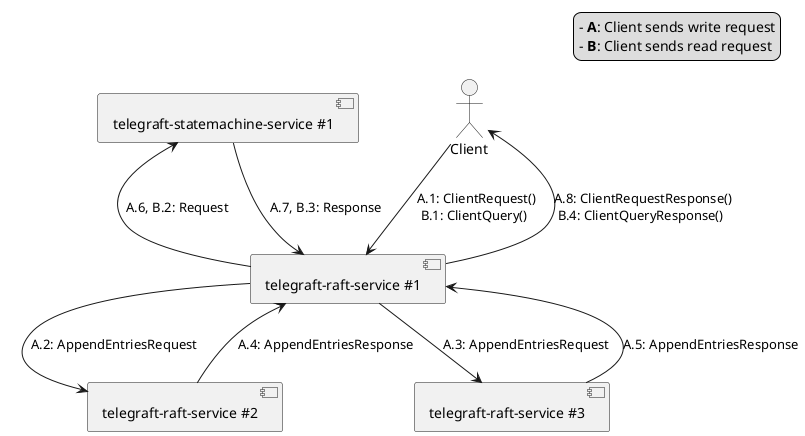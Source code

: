 @startuml raftClientProto

skinparam defaultTextAlignment left
legend top right
- **A**: Client sends write request
- **B**: Client sends read request
endlegend

component "telegraft-raft-service #1" as raft1
component "telegraft-raft-service #2" as raft2
component "telegraft-raft-service #3" as raft3

component "telegraft-statemachine-service #1" as sm
actor Client as c

c --> raft1: A.1: ClientRequest() \n B.1: ClientQuery()
c <-- raft1: A.8: ClientRequestResponse() \n B.4: ClientQueryResponse()

sm <-- raft1: A.6, B.2: Request
sm --> raft1: A.7, B.3: Response

raft1 --> raft2: A.2: AppendEntriesRequest
raft1 <-- raft2: A.4: AppendEntriesResponse

raft1 --> raft3: A.3: AppendEntriesRequest
raft1 <-- raft3: A.5: AppendEntriesResponse

@enduml